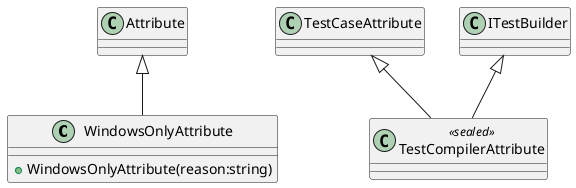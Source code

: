 @startuml
class WindowsOnlyAttribute {
    + WindowsOnlyAttribute(reason:string)
}
class TestCompilerAttribute <<sealed>> {
}
Attribute <|-- WindowsOnlyAttribute
TestCaseAttribute <|-- TestCompilerAttribute
ITestBuilder <|-- TestCompilerAttribute
@enduml

